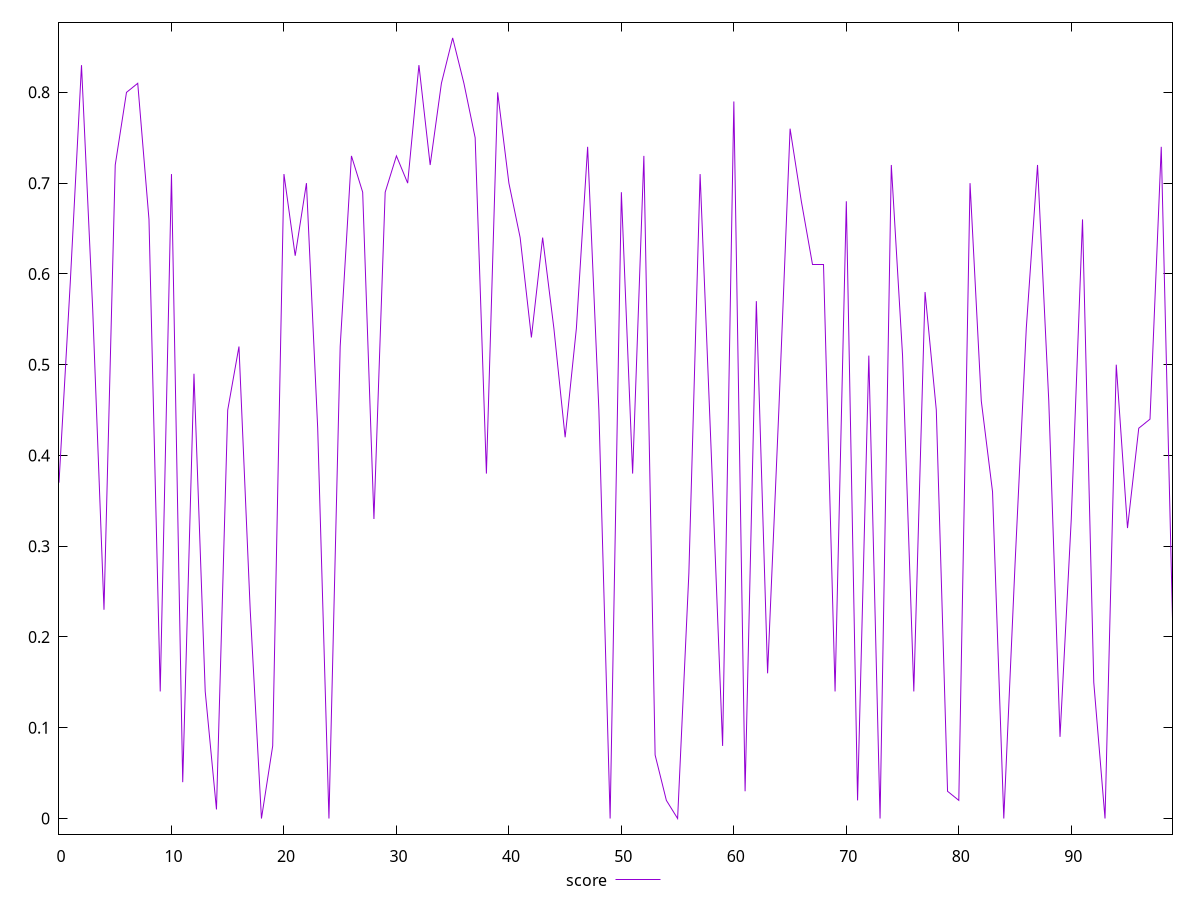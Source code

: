 reset

$score <<EOF
0 0.37
1 0.59
2 0.83
3 0.56
4 0.23
5 0.72
6 0.8
7 0.81
8 0.66
9 0.14
10 0.71
11 0.04
12 0.49
13 0.14
14 0.01
15 0.45
16 0.52
17 0.23
18 0
19 0.08
20 0.71
21 0.62
22 0.7
23 0.43
24 0
25 0.52
26 0.73
27 0.69
28 0.33
29 0.69
30 0.73
31 0.7
32 0.83
33 0.72
34 0.81
35 0.86
36 0.81
37 0.75
38 0.38
39 0.8
40 0.7
41 0.64
42 0.53
43 0.64
44 0.54
45 0.42
46 0.54
47 0.74
48 0.45
49 0
50 0.69
51 0.38
52 0.73
53 0.07
54 0.02
55 0
56 0.27
57 0.71
58 0.4
59 0.08
60 0.79
61 0.03
62 0.57
63 0.16
64 0.45
65 0.76
66 0.68
67 0.61
68 0.61
69 0.14
70 0.68
71 0.02
72 0.51
73 0
74 0.72
75 0.51
76 0.14
77 0.58
78 0.45
79 0.03
80 0.02
81 0.7
82 0.46
83 0.36
84 0
85 0.28
86 0.54
87 0.72
88 0.46
89 0.09
90 0.33
91 0.66
92 0.15
93 0
94 0.5
95 0.32
96 0.43
97 0.44
98 0.74
99 0.22
EOF

set key outside below
set xrange [0:99]
set yrange [-0.0172:0.8772]
set trange [-0.0172:0.8772]
set terminal svg size 640, 500 enhanced background rgb 'white'
set output "reprap/estimated-input-latency/samples/pages+cached+noexternal+nomedia+nocss+nojs/score/values.svg"

plot $score title "score" with line

reset
